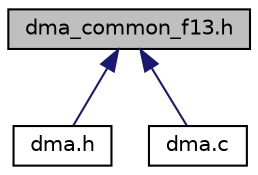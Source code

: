 digraph "dma_common_f13.h"
{
  edge [fontname="Helvetica",fontsize="10",labelfontname="Helvetica",labelfontsize="10"];
  node [fontname="Helvetica",fontsize="10",shape=record];
  Node1 [label="dma_common_f13.h",height=0.2,width=0.4,color="black", fillcolor="grey75", style="filled" fontcolor="black"];
  Node1 -> Node2 [dir="back",color="midnightblue",fontsize="10",style="solid",fontname="Helvetica"];
  Node2 [label="dma.h",height=0.2,width=0.4,color="black", fillcolor="white", style="filled",URL="$dma_8h.html"];
  Node1 -> Node3 [dir="back",color="midnightblue",fontsize="10",style="solid",fontname="Helvetica"];
  Node3 [label="dma.c",height=0.2,width=0.4,color="black", fillcolor="white", style="filled",URL="$dma_8c.html"];
}

